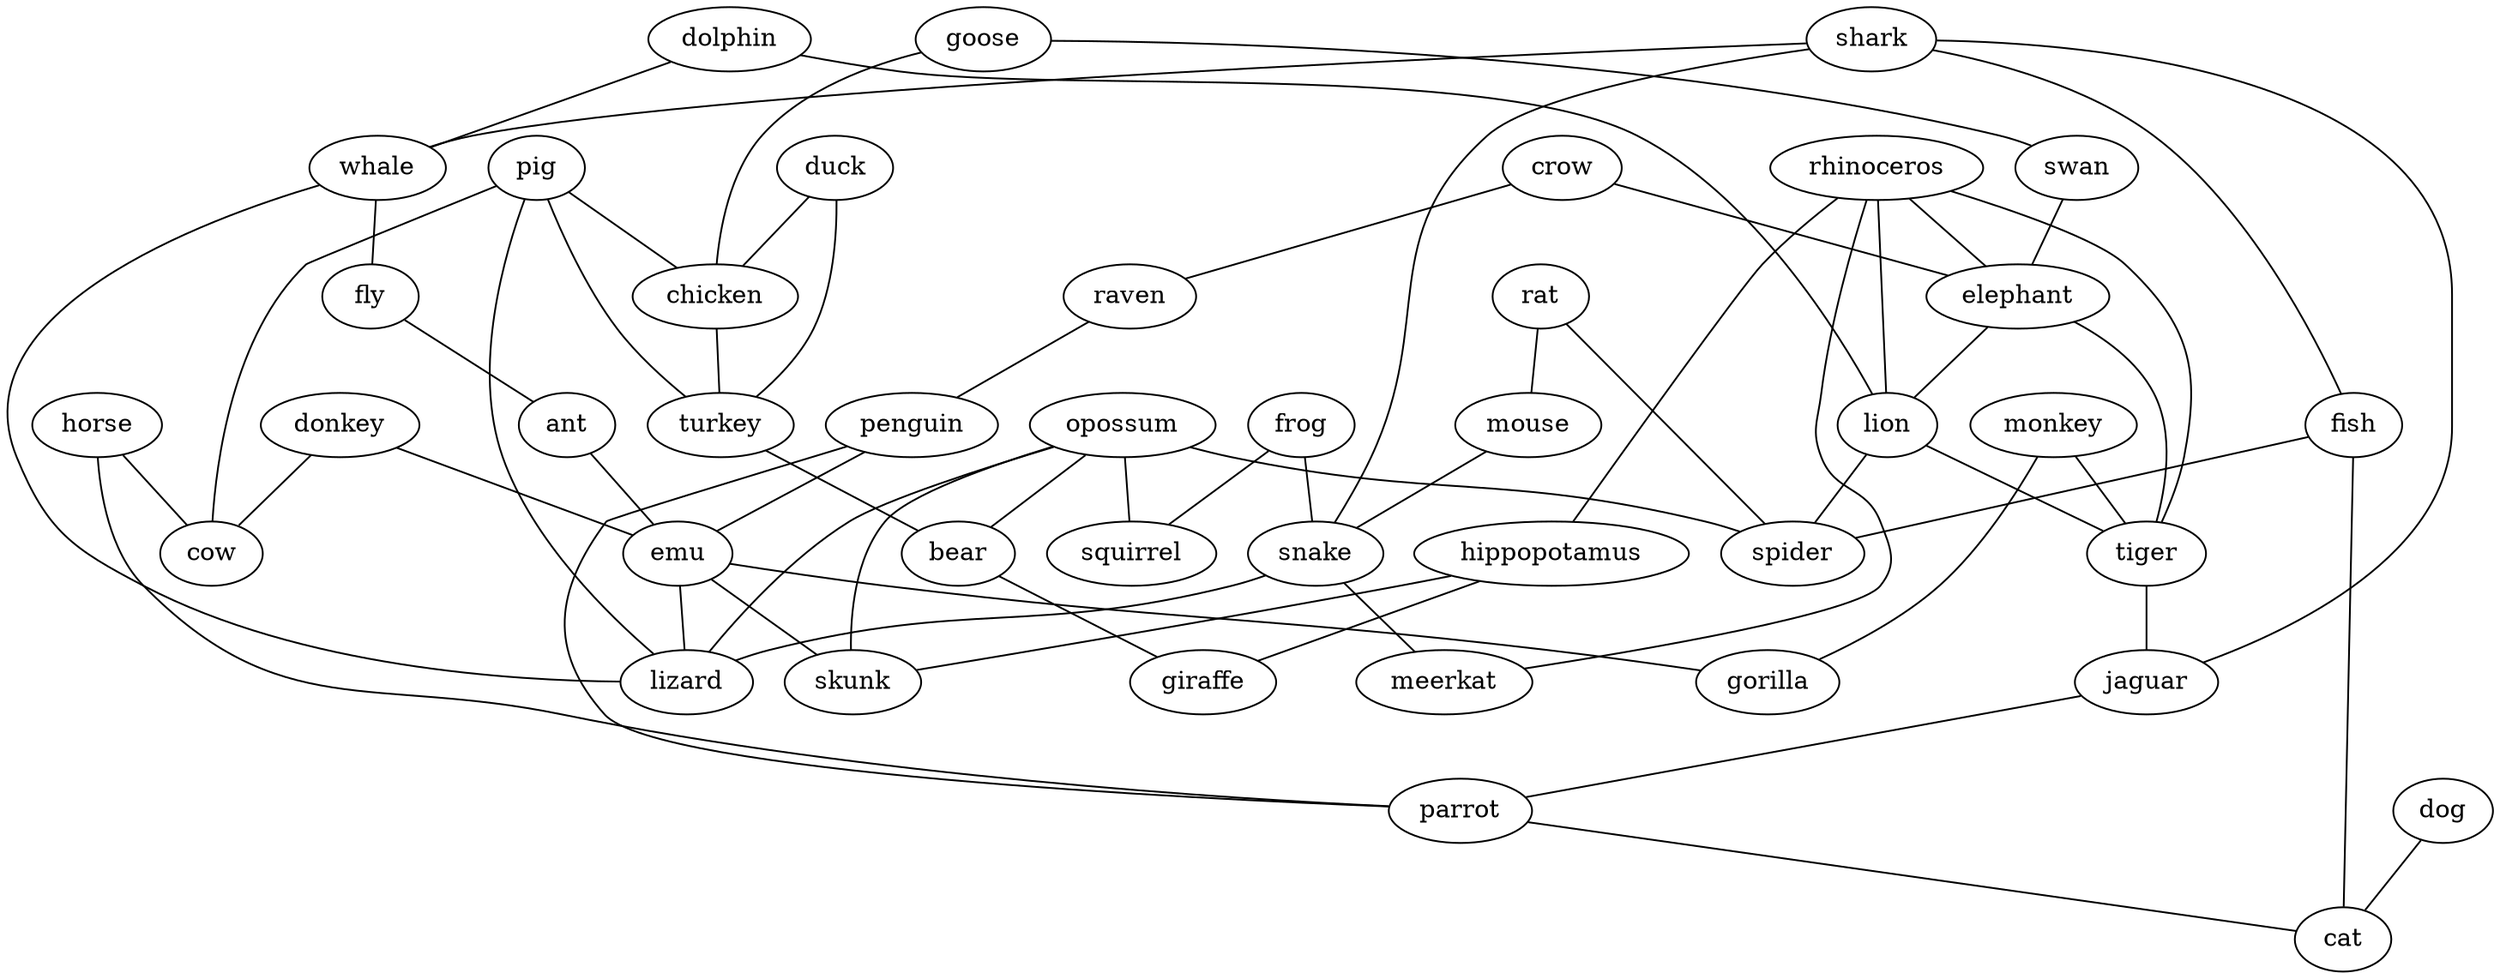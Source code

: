 strict graph G {
donkey;
crow;
dolphin;
shark;
pig;
goose;
rat;
duck;
mouse;
swan;
frog;
rhinoceros;
opossum;
monkey;
elephant;
chicken;
hippopotamus;
fish;
raven;
turkey;
squirrel;
lion;
horse;
bear;
spider;
tiger;
giraffe;
snake;
whale;
penguin;
fly;
ant;
jaguar;
cow;
parrot;
dog;
cat;
emu;
gorilla;
lizard;
skunk;
meerkat;
donkey -- emu  [weight=1];
donkey -- cow  [weight=1];
crow -- raven  [weight=1];
crow -- elephant  [weight=1];
dolphin -- lion  [weight=1];
dolphin -- whale  [weight=1];
shark -- fish  [weight=1];
shark -- jaguar  [weight=1];
shark -- whale  [weight=1];
shark -- snake  [weight=1];
pig -- turkey  [weight=1];
pig -- chicken  [weight=1];
pig -- lizard  [weight=1];
pig -- cow  [weight=1];
goose -- chicken  [weight=1];
goose -- swan  [weight=1];
rat -- mouse  [weight=1];
rat -- spider  [weight=1];
duck -- turkey  [weight=1];
duck -- chicken  [weight=1];
mouse -- snake  [weight=1];
swan -- elephant  [weight=1];
frog -- squirrel  [weight=1];
frog -- snake  [weight=1];
rhinoceros -- tiger  [weight=1];
rhinoceros -- lion  [weight=1];
rhinoceros -- elephant  [weight=1];
rhinoceros -- meerkat  [weight=1];
rhinoceros -- hippopotamus  [weight=1];
opossum -- skunk  [weight=1];
opossum -- squirrel  [weight=1];
opossum -- spider  [weight=1];
opossum -- bear  [weight=1];
opossum -- lizard  [weight=1];
monkey -- tiger  [weight=1];
monkey -- gorilla  [weight=1];
elephant -- tiger  [weight=1];
elephant -- lion  [weight=1];
chicken -- turkey  [weight=1];
hippopotamus -- giraffe  [weight=1];
hippopotamus -- skunk  [weight=1];
fish -- spider  [weight=1];
fish -- cat  [weight=1];
raven -- penguin  [weight=1];
turkey -- bear  [weight=1];
lion -- tiger  [weight=1];
lion -- spider  [weight=1];
horse -- cow  [weight=1];
horse -- parrot  [weight=1];
bear -- giraffe  [weight=1];
tiger -- jaguar  [weight=1];
snake -- lizard  [weight=1];
snake -- meerkat  [weight=1];
whale -- fly  [weight=1];
whale -- lizard  [weight=1];
penguin -- emu  [weight=1];
penguin -- parrot  [weight=1];
fly -- ant  [weight=1];
ant -- emu  [weight=1];
jaguar -- parrot  [weight=1];
parrot -- cat  [weight=1];
dog -- cat  [weight=1];
emu -- gorilla  [weight=1];
emu -- lizard  [weight=1];
emu -- skunk  [weight=1];
}
